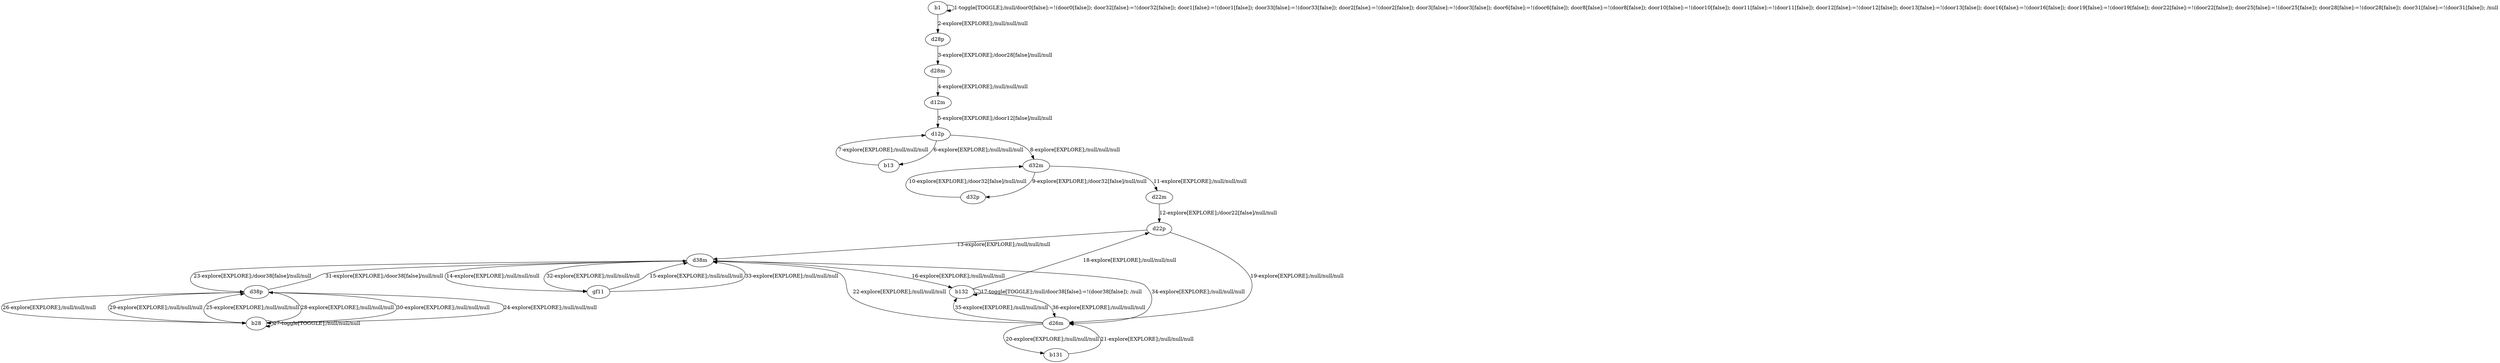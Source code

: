 # Total number of goals covered by this test: 1
# b132 --> d26m

digraph g {
"b1" -> "b1" [label = "1-toggle[TOGGLE];/null/door0[false]:=!(door0[false]); door32[false]:=!(door32[false]); door1[false]:=!(door1[false]); door33[false]:=!(door33[false]); door2[false]:=!(door2[false]); door3[false]:=!(door3[false]); door6[false]:=!(door6[false]); door8[false]:=!(door8[false]); door10[false]:=!(door10[false]); door11[false]:=!(door11[false]); door12[false]:=!(door12[false]); door13[false]:=!(door13[false]); door16[false]:=!(door16[false]); door19[false]:=!(door19[false]); door22[false]:=!(door22[false]); door25[false]:=!(door25[false]); door28[false]:=!(door28[false]); door31[false]:=!(door31[false]); /null"];
"b1" -> "d28p" [label = "2-explore[EXPLORE];/null/null/null"];
"d28p" -> "d28m" [label = "3-explore[EXPLORE];/door28[false]/null/null"];
"d28m" -> "d12m" [label = "4-explore[EXPLORE];/null/null/null"];
"d12m" -> "d12p" [label = "5-explore[EXPLORE];/door12[false]/null/null"];
"d12p" -> "b13" [label = "6-explore[EXPLORE];/null/null/null"];
"b13" -> "d12p" [label = "7-explore[EXPLORE];/null/null/null"];
"d12p" -> "d32m" [label = "8-explore[EXPLORE];/null/null/null"];
"d32m" -> "d32p" [label = "9-explore[EXPLORE];/door32[false]/null/null"];
"d32p" -> "d32m" [label = "10-explore[EXPLORE];/door32[false]/null/null"];
"d32m" -> "d22m" [label = "11-explore[EXPLORE];/null/null/null"];
"d22m" -> "d22p" [label = "12-explore[EXPLORE];/door22[false]/null/null"];
"d22p" -> "d38m" [label = "13-explore[EXPLORE];/null/null/null"];
"d38m" -> "gf11" [label = "14-explore[EXPLORE];/null/null/null"];
"gf11" -> "d38m" [label = "15-explore[EXPLORE];/null/null/null"];
"d38m" -> "b132" [label = "16-explore[EXPLORE];/null/null/null"];
"b132" -> "b132" [label = "17-toggle[TOGGLE];/null/door38[false]:=!(door38[false]); /null"];
"b132" -> "d22p" [label = "18-explore[EXPLORE];/null/null/null"];
"d22p" -> "d26m" [label = "19-explore[EXPLORE];/null/null/null"];
"d26m" -> "b131" [label = "20-explore[EXPLORE];/null/null/null"];
"b131" -> "d26m" [label = "21-explore[EXPLORE];/null/null/null"];
"d26m" -> "d38m" [label = "22-explore[EXPLORE];/null/null/null"];
"d38m" -> "d38p" [label = "23-explore[EXPLORE];/door38[false]/null/null"];
"d38p" -> "b28" [label = "24-explore[EXPLORE];/null/null/null"];
"b28" -> "d38p" [label = "25-explore[EXPLORE];/null/null/null"];
"d38p" -> "b28" [label = "26-explore[EXPLORE];/null/null/null"];
"b28" -> "b28" [label = "27-toggle[TOGGLE];/null/null/null"];
"b28" -> "d38p" [label = "28-explore[EXPLORE];/null/null/null"];
"d38p" -> "b28" [label = "29-explore[EXPLORE];/null/null/null"];
"b28" -> "d38p" [label = "30-explore[EXPLORE];/null/null/null"];
"d38p" -> "d38m" [label = "31-explore[EXPLORE];/door38[false]/null/null"];
"d38m" -> "gf11" [label = "32-explore[EXPLORE];/null/null/null"];
"gf11" -> "d38m" [label = "33-explore[EXPLORE];/null/null/null"];
"d38m" -> "d26m" [label = "34-explore[EXPLORE];/null/null/null"];
"d26m" -> "b132" [label = "35-explore[EXPLORE];/null/null/null"];
"b132" -> "d26m" [label = "36-explore[EXPLORE];/null/null/null"];
}